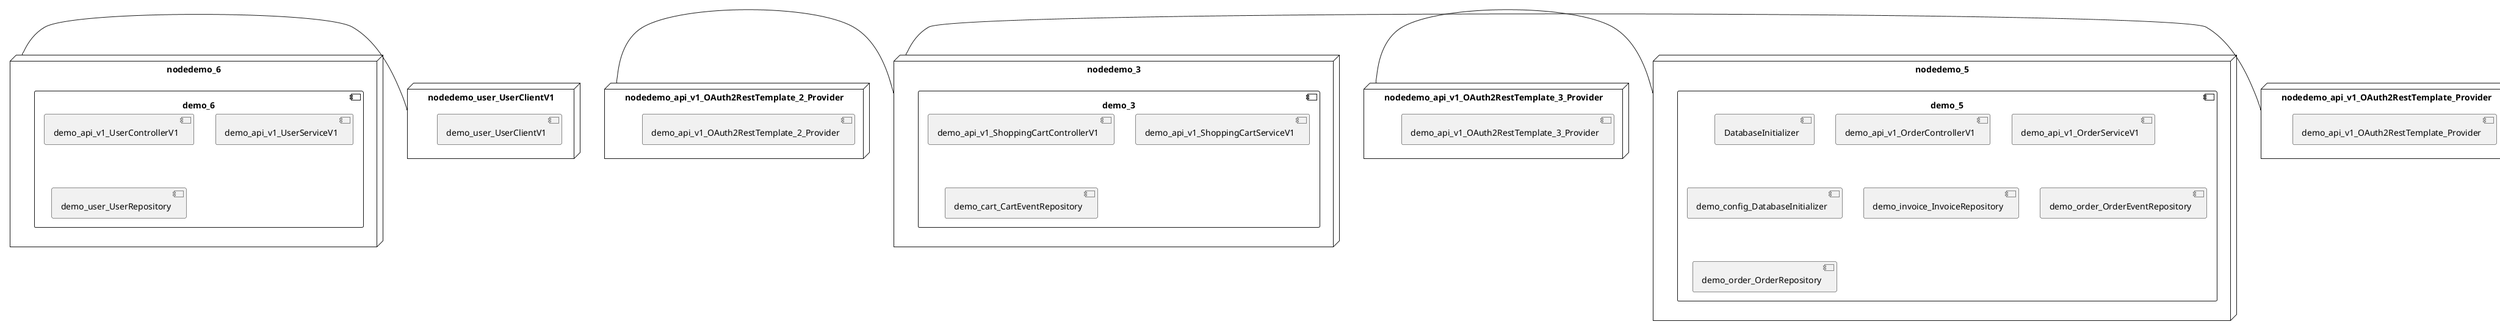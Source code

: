 @startuml
skinparam fixCircleLabelOverlapping true
skinparam componentStyle uml2
node nodedemo {
component demo {
[demo_UserController] [[kbastani-spring-cloud-event-sourcing-example.system#_P_IKANhoEe-uFNorwvLezQ]]
[demo_UserRepository] [[kbastani-spring-cloud-event-sourcing-example.system#_P_IKANhoEe-uFNorwvLezQ]]
[demo_UserService] [[kbastani-spring-cloud-event-sourcing-example.system#_P_IKANhoEe-uFNorwvLezQ]]
[demo_login_UserController] [[kbastani-spring-cloud-event-sourcing-example.system#_P_IKANhoEe-uFNorwvLezQ]]
}
}
node nodedemo_2 {
component demo_2 {
[demo_account_AccountRepository] [[kbastani-spring-cloud-event-sourcing-example.system#_P_IKANhoEe-uFNorwvLezQ]]
[demo_api_v1_AccountControllerV1] [[kbastani-spring-cloud-event-sourcing-example.system#_P_IKANhoEe-uFNorwvLezQ]]
[demo_api_v1_AccountServiceV1] [[kbastani-spring-cloud-event-sourcing-example.system#_P_IKANhoEe-uFNorwvLezQ]]
}
}
node nodedemo_3 {
component demo_3 {
[demo_api_v1_ShoppingCartControllerV1] [[kbastani-spring-cloud-event-sourcing-example.system#_P_IKANhoEe-uFNorwvLezQ]]
[demo_api_v1_ShoppingCartServiceV1] [[kbastani-spring-cloud-event-sourcing-example.system#_P_IKANhoEe-uFNorwvLezQ]]
[demo_cart_CartEventRepository] [[kbastani-spring-cloud-event-sourcing-example.system#_P_IKANhoEe-uFNorwvLezQ]]
}
}
node nodedemo_4 {
component demo_4 {
[demo_api_v1_CatalogControllerV1] [[kbastani-spring-cloud-event-sourcing-example.system#_P_IKANhoEe-uFNorwvLezQ]]
[demo_api_v1_CatalogServiceV1] [[kbastani-spring-cloud-event-sourcing-example.system#_P_IKANhoEe-uFNorwvLezQ]]
[demo_catalog_CatalogInfoRepository] [[kbastani-spring-cloud-event-sourcing-example.system#_P_IKANhoEe-uFNorwvLezQ]]
}
}
node nodedemo_5 {
component demo_5 {
[DatabaseInitializer] [[kbastani-spring-cloud-event-sourcing-example.system#_P_IKANhoEe-uFNorwvLezQ]]
[demo_api_v1_OrderControllerV1] [[kbastani-spring-cloud-event-sourcing-example.system#_P_IKANhoEe-uFNorwvLezQ]]
[demo_api_v1_OrderServiceV1] [[kbastani-spring-cloud-event-sourcing-example.system#_P_IKANhoEe-uFNorwvLezQ]]
[demo_config_DatabaseInitializer] [[kbastani-spring-cloud-event-sourcing-example.system#_P_IKANhoEe-uFNorwvLezQ]]
[demo_invoice_InvoiceRepository] [[kbastani-spring-cloud-event-sourcing-example.system#_P_IKANhoEe-uFNorwvLezQ]]
[demo_order_OrderEventRepository] [[kbastani-spring-cloud-event-sourcing-example.system#_P_IKANhoEe-uFNorwvLezQ]]
[demo_order_OrderRepository] [[kbastani-spring-cloud-event-sourcing-example.system#_P_IKANhoEe-uFNorwvLezQ]]
}
}
node nodedemo_6 {
component demo_6 {
[demo_api_v1_UserControllerV1] [[kbastani-spring-cloud-event-sourcing-example.system#_P_IKANhoEe-uFNorwvLezQ]]
[demo_api_v1_UserServiceV1] [[kbastani-spring-cloud-event-sourcing-example.system#_P_IKANhoEe-uFNorwvLezQ]]
[demo_user_UserRepository] [[kbastani-spring-cloud-event-sourcing-example.system#_P_IKANhoEe-uFNorwvLezQ]]
}
}
node nodedemo_v1 {
component demo_v1 {
[demo_v1_InventoryControllerV1] [[kbastani-spring-cloud-event-sourcing-example.system#_P_IKANhoEe-uFNorwvLezQ]]
[demo_v1_InventoryServiceV1] [[kbastani-spring-cloud-event-sourcing-example.system#_P_IKANhoEe-uFNorwvLezQ]]
}
}
node nodedemo_api_v1_OAuth2RestTemplate_2_Provider {
[demo_api_v1_OAuth2RestTemplate_2_Provider] [[kbastani-spring-cloud-event-sourcing-example.system#_P_IKANhoEe-uFNorwvLezQ]]
}
node nodedemo_api_v1_OAuth2RestTemplate_3_Provider {
[demo_api_v1_OAuth2RestTemplate_3_Provider] [[kbastani-spring-cloud-event-sourcing-example.system#_P_IKANhoEe-uFNorwvLezQ]]
}
node nodedemo_api_v1_OAuth2RestTemplate_Provider {
[demo_api_v1_OAuth2RestTemplate_Provider] [[kbastani-spring-cloud-event-sourcing-example.system#_P_IKANhoEe-uFNorwvLezQ]]
}
node nodedemo_api_v1_RestTemplate_2_Provider {
[demo_api_v1_RestTemplate_2_Provider] [[kbastani-spring-cloud-event-sourcing-example.system#_P_IKANhoEe-uFNorwvLezQ]]
}
node nodedemo_api_v1_RestTemplate_Provider {
[demo_api_v1_RestTemplate_Provider] [[kbastani-spring-cloud-event-sourcing-example.system#_P_IKANhoEe-uFNorwvLezQ]]
}
node nodedemo_inventory_InventoryRepository_Provider {
[demo_inventory_InventoryRepository_Provider] [[kbastani-spring-cloud-event-sourcing-example.system#_P_IKANhoEe-uFNorwvLezQ]]
}
node nodedemo_login_AuthenticationManager_Provider {
[demo_login_AuthenticationManager_Provider] [[kbastani-spring-cloud-event-sourcing-example.system#_P_IKANhoEe-uFNorwvLezQ]]
}
node nodedemo_login_ClientDetailsService_Provider {
[demo_login_ClientDetailsService_Provider] [[kbastani-spring-cloud-event-sourcing-example.system#_P_IKANhoEe-uFNorwvLezQ]]
}
node nodedemo_login_HttpSessionSecurityContextRepository_Provider {
[demo_login_HttpSessionSecurityContextRepository_Provider] [[kbastani-spring-cloud-event-sourcing-example.system#_P_IKANhoEe-uFNorwvLezQ]]
}
node nodedemo_login_LoginController {
[demo_login_LoginController] [[kbastani-spring-cloud-event-sourcing-example.system#_P_IKANhoEe-uFNorwvLezQ]]
}
node nodedemo_product_ProductRepository_Provider {
[demo_product_ProductRepository_Provider] [[kbastani-spring-cloud-event-sourcing-example.system#_P_IKANhoEe-uFNorwvLezQ]]
}
node nodedemo_user_UserClientV1 {
[demo_user_UserClientV1] [[kbastani-spring-cloud-event-sourcing-example.system#_P_IKANhoEe-uFNorwvLezQ]]
}
node nodedemo_v1_Session_Provider {
[demo_v1_Session_Provider] [[kbastani-spring-cloud-event-sourcing-example.system#_P_IKANhoEe-uFNorwvLezQ]]
}
[nodedemo_6] - [nodedemo_user_UserClientV1]
[nodedemo_api_v1_OAuth2RestTemplate_2_Provider] - [nodedemo_3]
[nodedemo_api_v1_OAuth2RestTemplate_3_Provider] - [nodedemo_5]
[nodedemo_api_v1_OAuth2RestTemplate_Provider] - [nodedemo_3]
[nodedemo_api_v1_RestTemplate_2_Provider] - [nodedemo_4]
[nodedemo_api_v1_RestTemplate_Provider] - [nodedemo_4]
[nodedemo_inventory_InventoryRepository_Provider] - [nodedemo_v1]
[nodedemo_login_AuthenticationManager_Provider] - [nodedemo_login_LoginController]
[nodedemo_login_ClientDetailsService_Provider] - [nodedemo_login_LoginController]
[nodedemo_login_HttpSessionSecurityContextRepository_Provider] - [nodedemo_login_LoginController]
[nodedemo_product_ProductRepository_Provider] - [nodedemo_v1]
[nodedemo_v1_Session_Provider] - [nodedemo_v1]

@enduml
